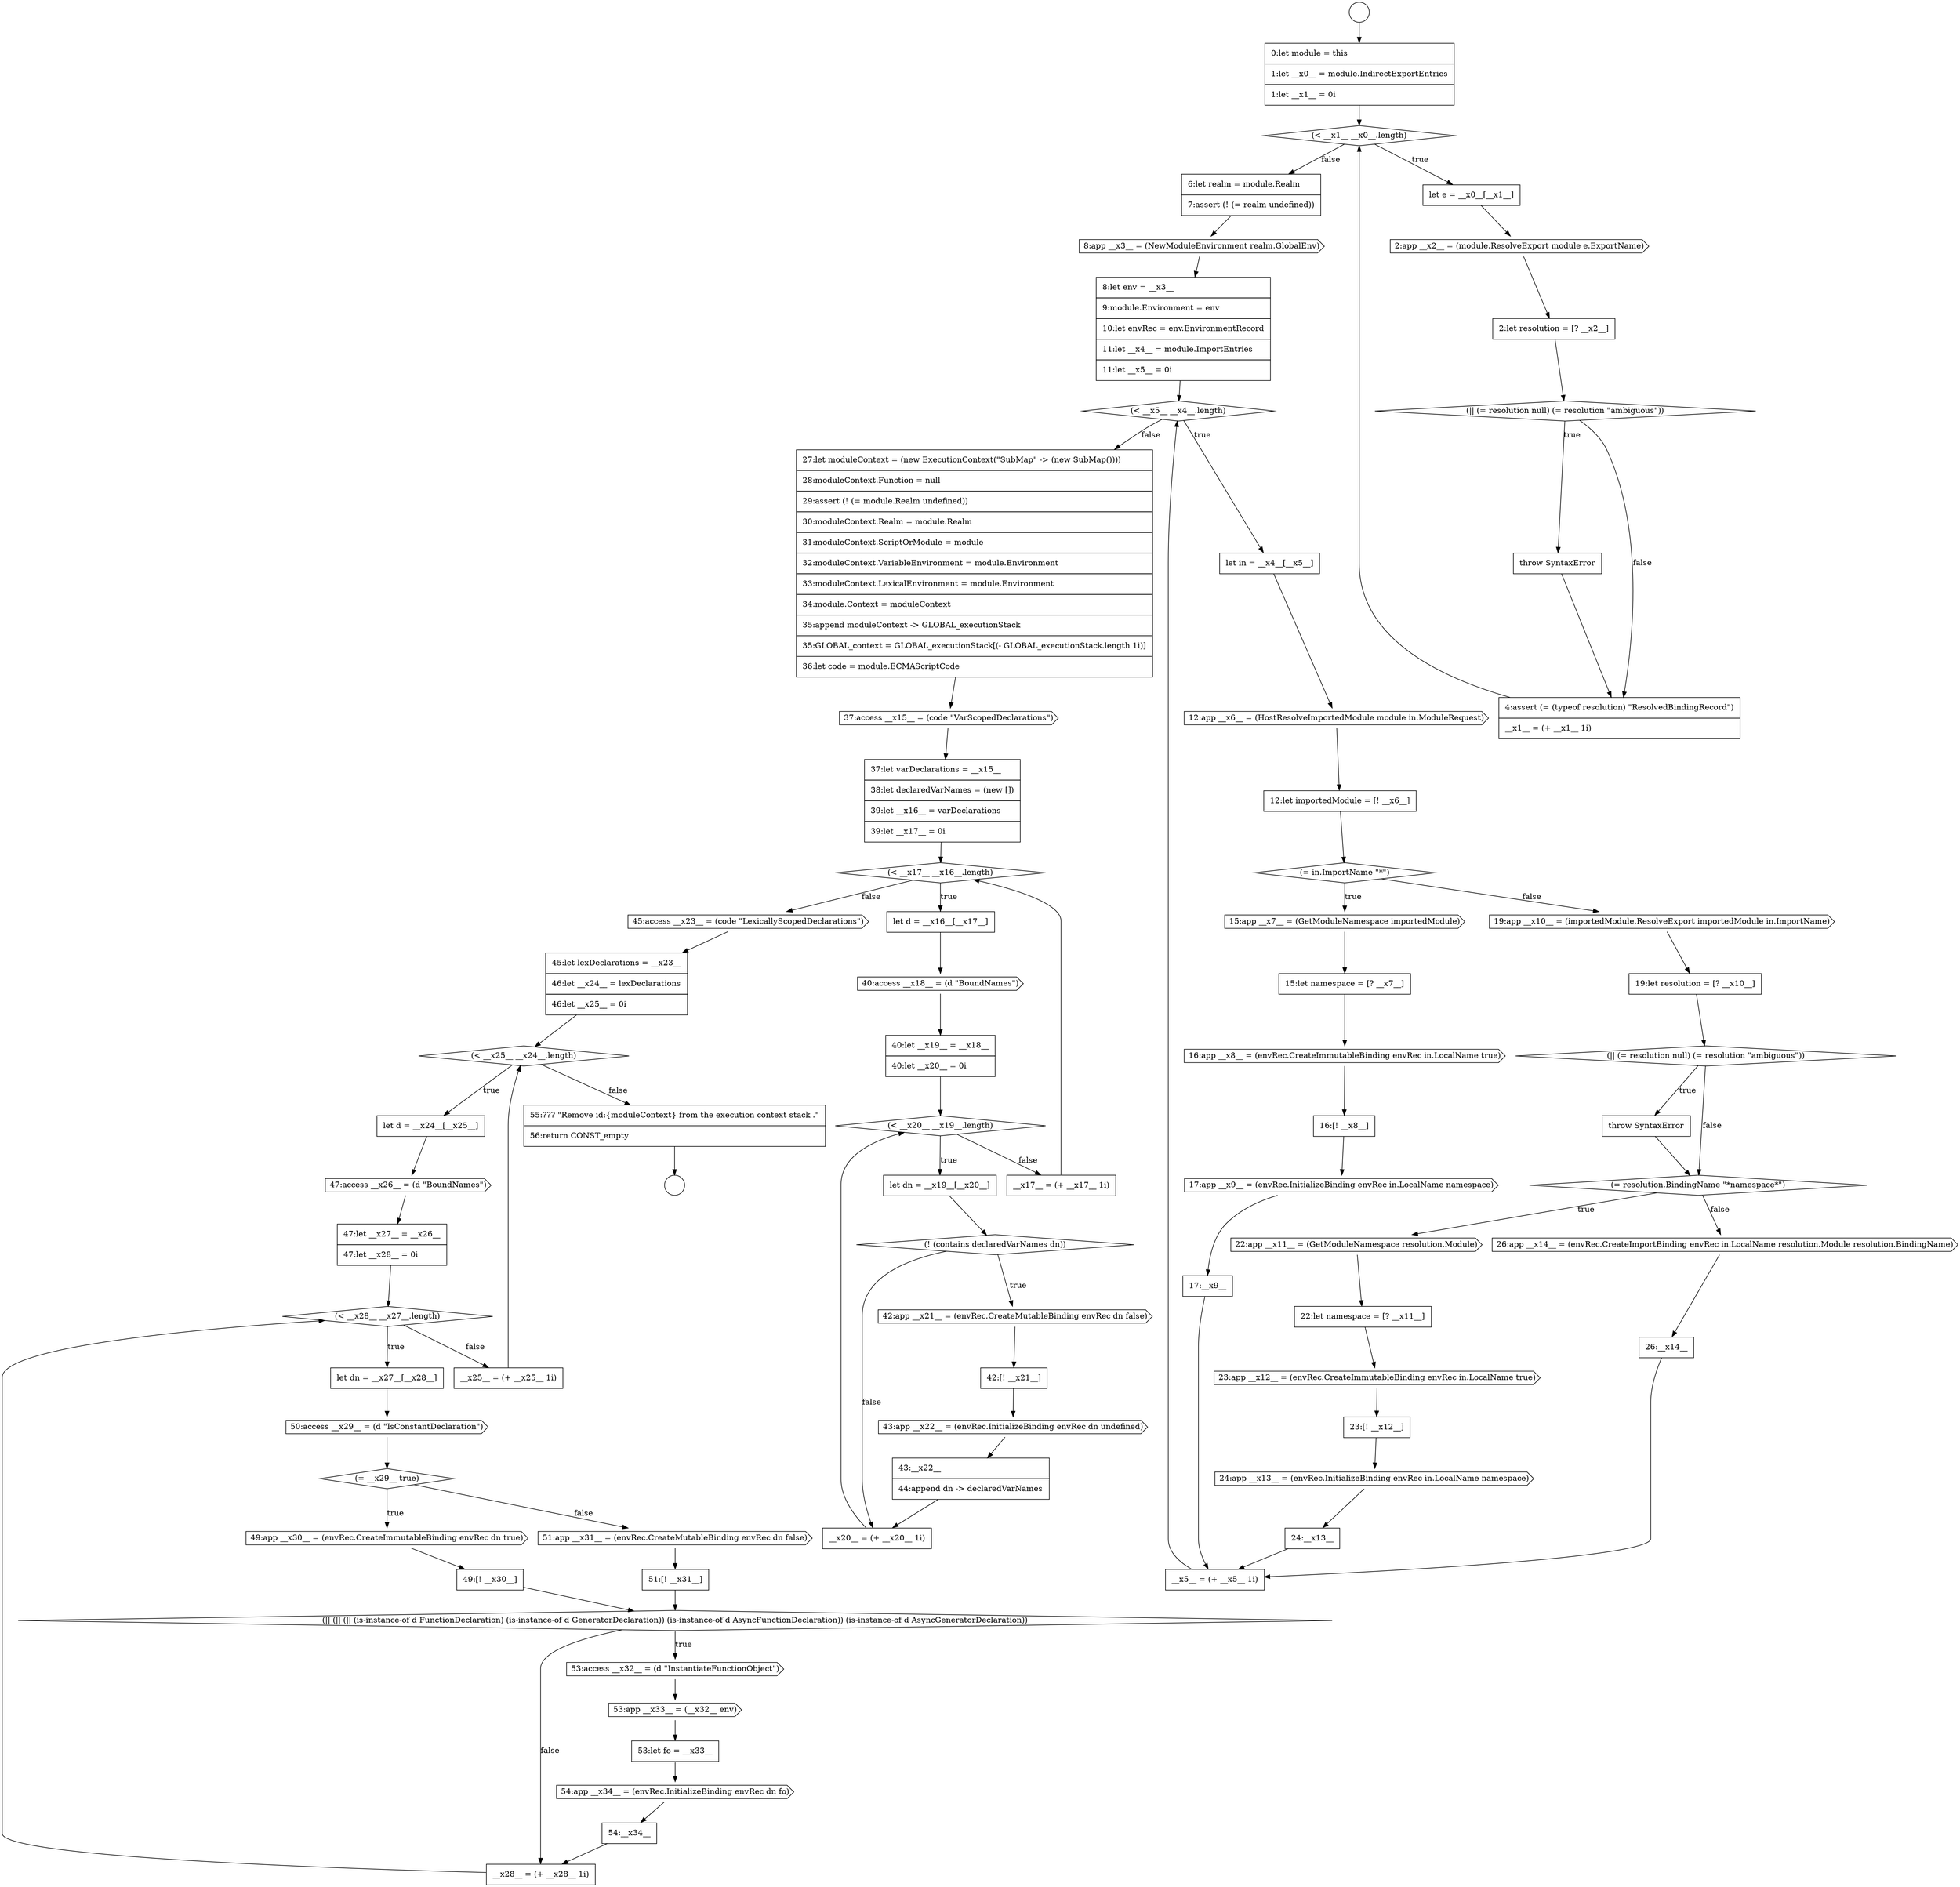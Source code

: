 digraph {
  node11468 [shape=diamond, label=<<font color="black">(&lt; __x17__ __x16__.length)</font>> color="black" fillcolor="white" style=filled]
  node11493 [shape=cds, label=<<font color="black">51:app __x31__ = (envRec.CreateMutableBinding envRec dn false)</font>> color="black" fillcolor="white" style=filled]
  node11494 [shape=none, margin=0, label=<<font color="black">
    <table border="0" cellborder="1" cellspacing="0" cellpadding="10">
      <tr><td align="left">51:[! __x31__]</td></tr>
    </table>
  </font>> color="black" fillcolor="white" style=filled]
  node11444 [shape=diamond, label=<<font color="black">(= in.ImportName &quot;*&quot;)</font>> color="black" fillcolor="white" style=filled]
  node11472 [shape=diamond, label=<<font color="black">(&lt; __x20__ __x19__.length)</font>> color="black" fillcolor="white" style=filled]
  node11445 [shape=cds, label=<<font color="black">15:app __x7__ = (GetModuleNamespace importedModule)</font>> color="black" fillcolor="white" style=filled]
  node11485 [shape=cds, label=<<font color="black">47:access __x26__ = (d &quot;BoundNames&quot;)</font>> color="black" fillcolor="white" style=filled]
  node11440 [shape=diamond, label=<<font color="black">(&lt; __x5__ __x4__.length)</font>> color="black" fillcolor="white" style=filled]
  node11449 [shape=cds, label=<<font color="black">17:app __x9__ = (envRec.InitializeBinding envRec in.LocalName namespace)</font>> color="black" fillcolor="white" style=filled]
  node11436 [shape=none, margin=0, label=<<font color="black">
    <table border="0" cellborder="1" cellspacing="0" cellpadding="10">
      <tr><td align="left">4:assert (= (typeof resolution) &quot;ResolvedBindingRecord&quot;)</td></tr>
      <tr><td align="left">__x1__ = (+ __x1__ 1i)</td></tr>
    </table>
  </font>> color="black" fillcolor="white" style=filled]
  node11481 [shape=cds, label=<<font color="black">45:access __x23__ = (code &quot;LexicallyScopedDeclarations&quot;)</font>> color="black" fillcolor="white" style=filled]
  node11491 [shape=cds, label=<<font color="black">49:app __x30__ = (envRec.CreateImmutableBinding envRec dn true)</font>> color="black" fillcolor="white" style=filled]
  node11431 [shape=none, margin=0, label=<<font color="black">
    <table border="0" cellborder="1" cellspacing="0" cellpadding="10">
      <tr><td align="left">let e = __x0__[__x1__]</td></tr>
    </table>
  </font>> color="black" fillcolor="white" style=filled]
  node11473 [shape=none, margin=0, label=<<font color="black">
    <table border="0" cellborder="1" cellspacing="0" cellpadding="10">
      <tr><td align="left">let dn = __x19__[__x20__]</td></tr>
    </table>
  </font>> color="black" fillcolor="white" style=filled]
  node11448 [shape=none, margin=0, label=<<font color="black">
    <table border="0" cellborder="1" cellspacing="0" cellpadding="10">
      <tr><td align="left">16:[! __x8__]</td></tr>
    </table>
  </font>> color="black" fillcolor="white" style=filled]
  node11458 [shape=cds, label=<<font color="black">23:app __x12__ = (envRec.CreateImmutableBinding envRec in.LocalName true)</font>> color="black" fillcolor="white" style=filled]
  node11453 [shape=diamond, label=<<font color="black">(|| (= resolution null) (= resolution &quot;ambiguous&quot;))</font>> color="black" fillcolor="white" style=filled]
  node11463 [shape=none, margin=0, label=<<font color="black">
    <table border="0" cellborder="1" cellspacing="0" cellpadding="10">
      <tr><td align="left">26:__x14__</td></tr>
    </table>
  </font>> color="black" fillcolor="white" style=filled]
  node11495 [shape=diamond, label=<<font color="black">(|| (|| (|| (is-instance-of d FunctionDeclaration) (is-instance-of d GeneratorDeclaration)) (is-instance-of d AsyncFunctionDeclaration)) (is-instance-of d AsyncGeneratorDeclaration))</font>> color="black" fillcolor="white" style=filled]
  node11441 [shape=none, margin=0, label=<<font color="black">
    <table border="0" cellborder="1" cellspacing="0" cellpadding="10">
      <tr><td align="left">let in = __x4__[__x5__]</td></tr>
    </table>
  </font>> color="black" fillcolor="white" style=filled]
  node11500 [shape=none, margin=0, label=<<font color="black">
    <table border="0" cellborder="1" cellspacing="0" cellpadding="10">
      <tr><td align="left">54:__x34__</td></tr>
    </table>
  </font>> color="black" fillcolor="white" style=filled]
  node11446 [shape=none, margin=0, label=<<font color="black">
    <table border="0" cellborder="1" cellspacing="0" cellpadding="10">
      <tr><td align="left">15:let namespace = [? __x7__]</td></tr>
    </table>
  </font>> color="black" fillcolor="white" style=filled]
  node11480 [shape=none, margin=0, label=<<font color="black">
    <table border="0" cellborder="1" cellspacing="0" cellpadding="10">
      <tr><td align="left">__x17__ = (+ __x17__ 1i)</td></tr>
    </table>
  </font>> color="black" fillcolor="white" style=filled]
  node11478 [shape=none, margin=0, label=<<font color="black">
    <table border="0" cellborder="1" cellspacing="0" cellpadding="10">
      <tr><td align="left">43:__x22__</td></tr>
      <tr><td align="left">44:append dn -&gt; declaredVarNames</td></tr>
    </table>
  </font>> color="black" fillcolor="white" style=filled]
  node11490 [shape=diamond, label=<<font color="black">(= __x29__ true)</font>> color="black" fillcolor="white" style=filled]
  node11456 [shape=cds, label=<<font color="black">22:app __x11__ = (GetModuleNamespace resolution.Module)</font>> color="black" fillcolor="white" style=filled]
  node11499 [shape=cds, label=<<font color="black">54:app __x34__ = (envRec.InitializeBinding envRec dn fo)</font>> color="black" fillcolor="white" style=filled]
  node11439 [shape=none, margin=0, label=<<font color="black">
    <table border="0" cellborder="1" cellspacing="0" cellpadding="10">
      <tr><td align="left">8:let env = __x3__</td></tr>
      <tr><td align="left">9:module.Environment = env</td></tr>
      <tr><td align="left">10:let envRec = env.EnvironmentRecord</td></tr>
      <tr><td align="left">11:let __x4__ = module.ImportEntries</td></tr>
      <tr><td align="left">11:let __x5__ = 0i</td></tr>
    </table>
  </font>> color="black" fillcolor="white" style=filled]
  node11484 [shape=none, margin=0, label=<<font color="black">
    <table border="0" cellborder="1" cellspacing="0" cellpadding="10">
      <tr><td align="left">let d = __x24__[__x25__]</td></tr>
    </table>
  </font>> color="black" fillcolor="white" style=filled]
  node11471 [shape=none, margin=0, label=<<font color="black">
    <table border="0" cellborder="1" cellspacing="0" cellpadding="10">
      <tr><td align="left">40:let __x19__ = __x18__</td></tr>
      <tr><td align="left">40:let __x20__ = 0i</td></tr>
    </table>
  </font>> color="black" fillcolor="white" style=filled]
  node11492 [shape=none, margin=0, label=<<font color="black">
    <table border="0" cellborder="1" cellspacing="0" cellpadding="10">
      <tr><td align="left">49:[! __x30__]</td></tr>
    </table>
  </font>> color="black" fillcolor="white" style=filled]
  node11452 [shape=none, margin=0, label=<<font color="black">
    <table border="0" cellborder="1" cellspacing="0" cellpadding="10">
      <tr><td align="left">19:let resolution = [? __x10__]</td></tr>
    </table>
  </font>> color="black" fillcolor="white" style=filled]
  node11503 [shape=none, margin=0, label=<<font color="black">
    <table border="0" cellborder="1" cellspacing="0" cellpadding="10">
      <tr><td align="left">55:??? &quot;Remove id:{moduleContext} from the execution context stack .&quot;</td></tr>
      <tr><td align="left">56:return CONST_empty</td></tr>
    </table>
  </font>> color="black" fillcolor="white" style=filled]
  node11488 [shape=none, margin=0, label=<<font color="black">
    <table border="0" cellborder="1" cellspacing="0" cellpadding="10">
      <tr><td align="left">let dn = __x27__[__x28__]</td></tr>
    </table>
  </font>> color="black" fillcolor="white" style=filled]
  node11435 [shape=none, margin=0, label=<<font color="black">
    <table border="0" cellborder="1" cellspacing="0" cellpadding="10">
      <tr><td align="left">throw SyntaxError</td></tr>
    </table>
  </font>> color="black" fillcolor="white" style=filled]
  node11467 [shape=none, margin=0, label=<<font color="black">
    <table border="0" cellborder="1" cellspacing="0" cellpadding="10">
      <tr><td align="left">37:let varDeclarations = __x15__</td></tr>
      <tr><td align="left">38:let declaredVarNames = (new [])</td></tr>
      <tr><td align="left">39:let __x16__ = varDeclarations</td></tr>
      <tr><td align="left">39:let __x17__ = 0i</td></tr>
    </table>
  </font>> color="black" fillcolor="white" style=filled]
  node11496 [shape=cds, label=<<font color="black">53:access __x32__ = (d &quot;InstantiateFunctionObject&quot;)</font>> color="black" fillcolor="white" style=filled]
  node11442 [shape=cds, label=<<font color="black">12:app __x6__ = (HostResolveImportedModule module in.ModuleRequest)</font>> color="black" fillcolor="white" style=filled]
  node11432 [shape=cds, label=<<font color="black">2:app __x2__ = (module.ResolveExport module e.ExportName)</font>> color="black" fillcolor="white" style=filled]
  node11474 [shape=diamond, label=<<font color="black">(! (contains declaredVarNames dn))</font>> color="black" fillcolor="white" style=filled]
  node11427 [shape=circle label=" " color="black" fillcolor="white" style=filled]
  node11464 [shape=none, margin=0, label=<<font color="black">
    <table border="0" cellborder="1" cellspacing="0" cellpadding="10">
      <tr><td align="left">__x5__ = (+ __x5__ 1i)</td></tr>
    </table>
  </font>> color="black" fillcolor="white" style=filled]
  node11459 [shape=none, margin=0, label=<<font color="black">
    <table border="0" cellborder="1" cellspacing="0" cellpadding="10">
      <tr><td align="left">23:[! __x12__]</td></tr>
    </table>
  </font>> color="black" fillcolor="white" style=filled]
  node11434 [shape=diamond, label=<<font color="black">(|| (= resolution null) (= resolution &quot;ambiguous&quot;))</font>> color="black" fillcolor="white" style=filled]
  node11455 [shape=diamond, label=<<font color="black">(= resolution.BindingName &quot;*namespace*&quot;)</font>> color="black" fillcolor="white" style=filled]
  node11483 [shape=diamond, label=<<font color="black">(&lt; __x25__ __x24__.length)</font>> color="black" fillcolor="white" style=filled]
  node11466 [shape=cds, label=<<font color="black">37:access __x15__ = (code &quot;VarScopedDeclarations&quot;)</font>> color="black" fillcolor="white" style=filled]
  node11502 [shape=none, margin=0, label=<<font color="black">
    <table border="0" cellborder="1" cellspacing="0" cellpadding="10">
      <tr><td align="left">__x25__ = (+ __x25__ 1i)</td></tr>
    </table>
  </font>> color="black" fillcolor="white" style=filled]
  node11451 [shape=cds, label=<<font color="black">19:app __x10__ = (importedModule.ResolveExport importedModule in.ImportName)</font>> color="black" fillcolor="white" style=filled]
  node11487 [shape=diamond, label=<<font color="black">(&lt; __x28__ __x27__.length)</font>> color="black" fillcolor="white" style=filled]
  node11438 [shape=cds, label=<<font color="black">8:app __x3__ = (NewModuleEnvironment realm.GlobalEnv)</font>> color="black" fillcolor="white" style=filled]
  node11470 [shape=cds, label=<<font color="black">40:access __x18__ = (d &quot;BoundNames&quot;)</font>> color="black" fillcolor="white" style=filled]
  node11498 [shape=none, margin=0, label=<<font color="black">
    <table border="0" cellborder="1" cellspacing="0" cellpadding="10">
      <tr><td align="left">53:let fo = __x33__</td></tr>
    </table>
  </font>> color="black" fillcolor="white" style=filled]
  node11461 [shape=none, margin=0, label=<<font color="black">
    <table border="0" cellborder="1" cellspacing="0" cellpadding="10">
      <tr><td align="left">24:__x13__</td></tr>
    </table>
  </font>> color="black" fillcolor="white" style=filled]
  node11460 [shape=cds, label=<<font color="black">24:app __x13__ = (envRec.InitializeBinding envRec in.LocalName namespace)</font>> color="black" fillcolor="white" style=filled]
  node11428 [shape=circle label=" " color="black" fillcolor="white" style=filled]
  node11443 [shape=none, margin=0, label=<<font color="black">
    <table border="0" cellborder="1" cellspacing="0" cellpadding="10">
      <tr><td align="left">12:let importedModule = [! __x6__]</td></tr>
    </table>
  </font>> color="black" fillcolor="white" style=filled]
  node11429 [shape=none, margin=0, label=<<font color="black">
    <table border="0" cellborder="1" cellspacing="0" cellpadding="10">
      <tr><td align="left">0:let module = this</td></tr>
      <tr><td align="left">1:let __x0__ = module.IndirectExportEntries</td></tr>
      <tr><td align="left">1:let __x1__ = 0i</td></tr>
    </table>
  </font>> color="black" fillcolor="white" style=filled]
  node11475 [shape=cds, label=<<font color="black">42:app __x21__ = (envRec.CreateMutableBinding envRec dn false)</font>> color="black" fillcolor="white" style=filled]
  node11486 [shape=none, margin=0, label=<<font color="black">
    <table border="0" cellborder="1" cellspacing="0" cellpadding="10">
      <tr><td align="left">47:let __x27__ = __x26__</td></tr>
      <tr><td align="left">47:let __x28__ = 0i</td></tr>
    </table>
  </font>> color="black" fillcolor="white" style=filled]
  node11465 [shape=none, margin=0, label=<<font color="black">
    <table border="0" cellborder="1" cellspacing="0" cellpadding="10">
      <tr><td align="left">27:let moduleContext = (new ExecutionContext(&quot;SubMap&quot; -&gt; (new SubMap())))</td></tr>
      <tr><td align="left">28:moduleContext.Function = null</td></tr>
      <tr><td align="left">29:assert (! (= module.Realm undefined))</td></tr>
      <tr><td align="left">30:moduleContext.Realm = module.Realm</td></tr>
      <tr><td align="left">31:moduleContext.ScriptOrModule = module</td></tr>
      <tr><td align="left">32:moduleContext.VariableEnvironment = module.Environment</td></tr>
      <tr><td align="left">33:moduleContext.LexicalEnvironment = module.Environment</td></tr>
      <tr><td align="left">34:module.Context = moduleContext</td></tr>
      <tr><td align="left">35:append moduleContext -&gt; GLOBAL_executionStack</td></tr>
      <tr><td align="left">35:GLOBAL_context = GLOBAL_executionStack[(- GLOBAL_executionStack.length 1i)]</td></tr>
      <tr><td align="left">36:let code = module.ECMAScriptCode</td></tr>
    </table>
  </font>> color="black" fillcolor="white" style=filled]
  node11450 [shape=none, margin=0, label=<<font color="black">
    <table border="0" cellborder="1" cellspacing="0" cellpadding="10">
      <tr><td align="left">17:__x9__</td></tr>
    </table>
  </font>> color="black" fillcolor="white" style=filled]
  node11501 [shape=none, margin=0, label=<<font color="black">
    <table border="0" cellborder="1" cellspacing="0" cellpadding="10">
      <tr><td align="left">__x28__ = (+ __x28__ 1i)</td></tr>
    </table>
  </font>> color="black" fillcolor="white" style=filled]
  node11482 [shape=none, margin=0, label=<<font color="black">
    <table border="0" cellborder="1" cellspacing="0" cellpadding="10">
      <tr><td align="left">45:let lexDeclarations = __x23__</td></tr>
      <tr><td align="left">46:let __x24__ = lexDeclarations</td></tr>
      <tr><td align="left">46:let __x25__ = 0i</td></tr>
    </table>
  </font>> color="black" fillcolor="white" style=filled]
  node11433 [shape=none, margin=0, label=<<font color="black">
    <table border="0" cellborder="1" cellspacing="0" cellpadding="10">
      <tr><td align="left">2:let resolution = [? __x2__]</td></tr>
    </table>
  </font>> color="black" fillcolor="white" style=filled]
  node11469 [shape=none, margin=0, label=<<font color="black">
    <table border="0" cellborder="1" cellspacing="0" cellpadding="10">
      <tr><td align="left">let d = __x16__[__x17__]</td></tr>
    </table>
  </font>> color="black" fillcolor="white" style=filled]
  node11497 [shape=cds, label=<<font color="black">53:app __x33__ = (__x32__ env)</font>> color="black" fillcolor="white" style=filled]
  node11454 [shape=none, margin=0, label=<<font color="black">
    <table border="0" cellborder="1" cellspacing="0" cellpadding="10">
      <tr><td align="left">throw SyntaxError</td></tr>
    </table>
  </font>> color="black" fillcolor="white" style=filled]
  node11447 [shape=cds, label=<<font color="black">16:app __x8__ = (envRec.CreateImmutableBinding envRec in.LocalName true)</font>> color="black" fillcolor="white" style=filled]
  node11437 [shape=none, margin=0, label=<<font color="black">
    <table border="0" cellborder="1" cellspacing="0" cellpadding="10">
      <tr><td align="left">6:let realm = module.Realm</td></tr>
      <tr><td align="left">7:assert (! (= realm undefined))</td></tr>
    </table>
  </font>> color="black" fillcolor="white" style=filled]
  node11457 [shape=none, margin=0, label=<<font color="black">
    <table border="0" cellborder="1" cellspacing="0" cellpadding="10">
      <tr><td align="left">22:let namespace = [? __x11__]</td></tr>
    </table>
  </font>> color="black" fillcolor="white" style=filled]
  node11476 [shape=none, margin=0, label=<<font color="black">
    <table border="0" cellborder="1" cellspacing="0" cellpadding="10">
      <tr><td align="left">42:[! __x21__]</td></tr>
    </table>
  </font>> color="black" fillcolor="white" style=filled]
  node11479 [shape=none, margin=0, label=<<font color="black">
    <table border="0" cellborder="1" cellspacing="0" cellpadding="10">
      <tr><td align="left">__x20__ = (+ __x20__ 1i)</td></tr>
    </table>
  </font>> color="black" fillcolor="white" style=filled]
  node11477 [shape=cds, label=<<font color="black">43:app __x22__ = (envRec.InitializeBinding envRec dn undefined)</font>> color="black" fillcolor="white" style=filled]
  node11462 [shape=cds, label=<<font color="black">26:app __x14__ = (envRec.CreateImportBinding envRec in.LocalName resolution.Module resolution.BindingName)</font>> color="black" fillcolor="white" style=filled]
  node11489 [shape=cds, label=<<font color="black">50:access __x29__ = (d &quot;IsConstantDeclaration&quot;)</font>> color="black" fillcolor="white" style=filled]
  node11430 [shape=diamond, label=<<font color="black">(&lt; __x1__ __x0__.length)</font>> color="black" fillcolor="white" style=filled]
  node11493 -> node11494 [ color="black"]
  node11461 -> node11464 [ color="black"]
  node11486 -> node11487 [ color="black"]
  node11477 -> node11478 [ color="black"]
  node11449 -> node11450 [ color="black"]
  node11488 -> node11489 [ color="black"]
  node11484 -> node11485 [ color="black"]
  node11430 -> node11431 [label=<<font color="black">true</font>> color="black"]
  node11430 -> node11437 [label=<<font color="black">false</font>> color="black"]
  node11469 -> node11470 [ color="black"]
  node11441 -> node11442 [ color="black"]
  node11485 -> node11486 [ color="black"]
  node11487 -> node11488 [label=<<font color="black">true</font>> color="black"]
  node11487 -> node11502 [label=<<font color="black">false</font>> color="black"]
  node11437 -> node11438 [ color="black"]
  node11489 -> node11490 [ color="black"]
  node11494 -> node11495 [ color="black"]
  node11502 -> node11483 [ color="black"]
  node11482 -> node11483 [ color="black"]
  node11483 -> node11484 [label=<<font color="black">true</font>> color="black"]
  node11483 -> node11503 [label=<<font color="black">false</font>> color="black"]
  node11480 -> node11468 [ color="black"]
  node11500 -> node11501 [ color="black"]
  node11467 -> node11468 [ color="black"]
  node11442 -> node11443 [ color="black"]
  node11476 -> node11477 [ color="black"]
  node11496 -> node11497 [ color="black"]
  node11443 -> node11444 [ color="black"]
  node11451 -> node11452 [ color="black"]
  node11454 -> node11455 [ color="black"]
  node11491 -> node11492 [ color="black"]
  node11460 -> node11461 [ color="black"]
  node11463 -> node11464 [ color="black"]
  node11427 -> node11429 [ color="black"]
  node11455 -> node11456 [label=<<font color="black">true</font>> color="black"]
  node11455 -> node11462 [label=<<font color="black">false</font>> color="black"]
  node11435 -> node11436 [ color="black"]
  node11453 -> node11454 [label=<<font color="black">true</font>> color="black"]
  node11453 -> node11455 [label=<<font color="black">false</font>> color="black"]
  node11490 -> node11491 [label=<<font color="black">true</font>> color="black"]
  node11490 -> node11493 [label=<<font color="black">false</font>> color="black"]
  node11468 -> node11469 [label=<<font color="black">true</font>> color="black"]
  node11468 -> node11481 [label=<<font color="black">false</font>> color="black"]
  node11438 -> node11439 [ color="black"]
  node11445 -> node11446 [ color="black"]
  node11497 -> node11498 [ color="black"]
  node11447 -> node11448 [ color="black"]
  node11452 -> node11453 [ color="black"]
  node11446 -> node11447 [ color="black"]
  node11440 -> node11441 [label=<<font color="black">true</font>> color="black"]
  node11440 -> node11465 [label=<<font color="black">false</font>> color="black"]
  node11457 -> node11458 [ color="black"]
  node11475 -> node11476 [ color="black"]
  node11479 -> node11472 [ color="black"]
  node11470 -> node11471 [ color="black"]
  node11448 -> node11449 [ color="black"]
  node11464 -> node11440 [ color="black"]
  node11439 -> node11440 [ color="black"]
  node11478 -> node11479 [ color="black"]
  node11436 -> node11430 [ color="black"]
  node11503 -> node11428 [ color="black"]
  node11431 -> node11432 [ color="black"]
  node11434 -> node11435 [label=<<font color="black">true</font>> color="black"]
  node11434 -> node11436 [label=<<font color="black">false</font>> color="black"]
  node11498 -> node11499 [ color="black"]
  node11458 -> node11459 [ color="black"]
  node11444 -> node11445 [label=<<font color="black">true</font>> color="black"]
  node11444 -> node11451 [label=<<font color="black">false</font>> color="black"]
  node11501 -> node11487 [ color="black"]
  node11492 -> node11495 [ color="black"]
  node11465 -> node11466 [ color="black"]
  node11481 -> node11482 [ color="black"]
  node11495 -> node11496 [label=<<font color="black">true</font>> color="black"]
  node11495 -> node11501 [label=<<font color="black">false</font>> color="black"]
  node11466 -> node11467 [ color="black"]
  node11474 -> node11475 [label=<<font color="black">true</font>> color="black"]
  node11474 -> node11479 [label=<<font color="black">false</font>> color="black"]
  node11432 -> node11433 [ color="black"]
  node11433 -> node11434 [ color="black"]
  node11450 -> node11464 [ color="black"]
  node11462 -> node11463 [ color="black"]
  node11472 -> node11473 [label=<<font color="black">true</font>> color="black"]
  node11472 -> node11480 [label=<<font color="black">false</font>> color="black"]
  node11473 -> node11474 [ color="black"]
  node11459 -> node11460 [ color="black"]
  node11471 -> node11472 [ color="black"]
  node11499 -> node11500 [ color="black"]
  node11456 -> node11457 [ color="black"]
  node11429 -> node11430 [ color="black"]
}
